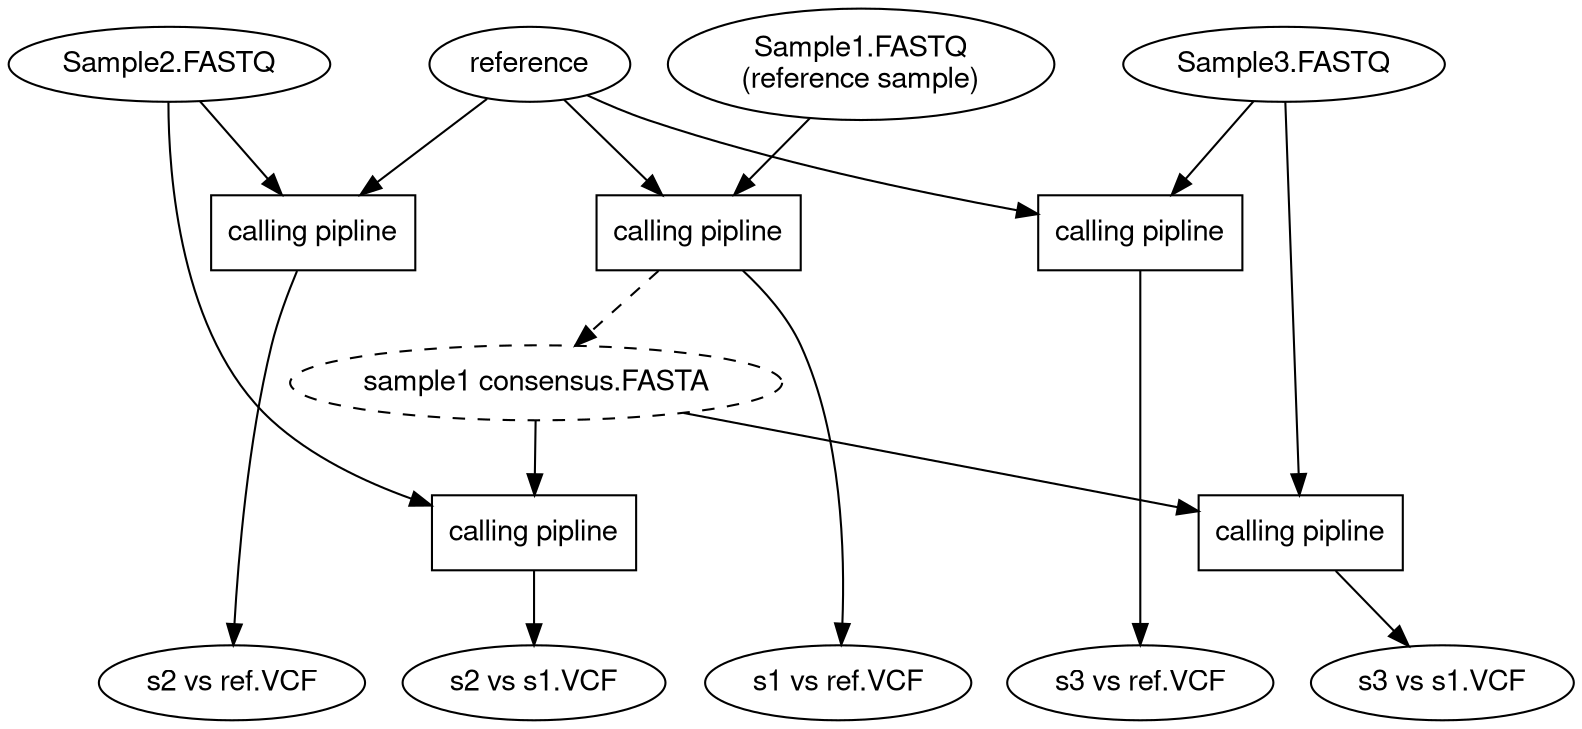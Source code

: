 digraph mygraph {
  fontname="Helvetica,Arial,sans-serif"
  node [fontname="Helvetica,Arial,sans-serif"]
  edge [fontname="Helvetica,Arial,sans-serif"]

  {
    rank = "same";
    node [shape=ellipse]
    s1 [label="Sample1.FASTQ\n(reference sample)"]
    s2 [label="Sample2.FASTQ"]
    s3 [label="Sample3.FASTQ"]
    reference
  }

  {
    node [shape=box, label="calling pipline"]
    c1r
    c2r
    c3r
    c21
    c31
  }

  {
    rank = "same";
    node [shape=ellipse]
    s1r [label="s1 vs ref.VCF"]
    s2r [label="s2 vs ref.VCF"]
    s3r [label="s3 vs ref.VCF"]
    s21 [label="s2 vs s1.VCF"]
    s31 [label="s3 vs s1.VCF"]
  }

  s1cons [shape=ellipse, style=dashed, label="sample1 consensus.FASTA"]

  s1 -> c1r
  s2 -> c2r
  s3 -> c3r
  reference -> {c1r c2r c3r}
  c1r -> s1r
  c2r -> s2r
  c3r -> s3r

  c1r -> s1cons [style=dashed]
  s1cons -> {c21 c31}
  s2 -> c21 -> s21
  s3 -> c31 -> s31
  
  
}
